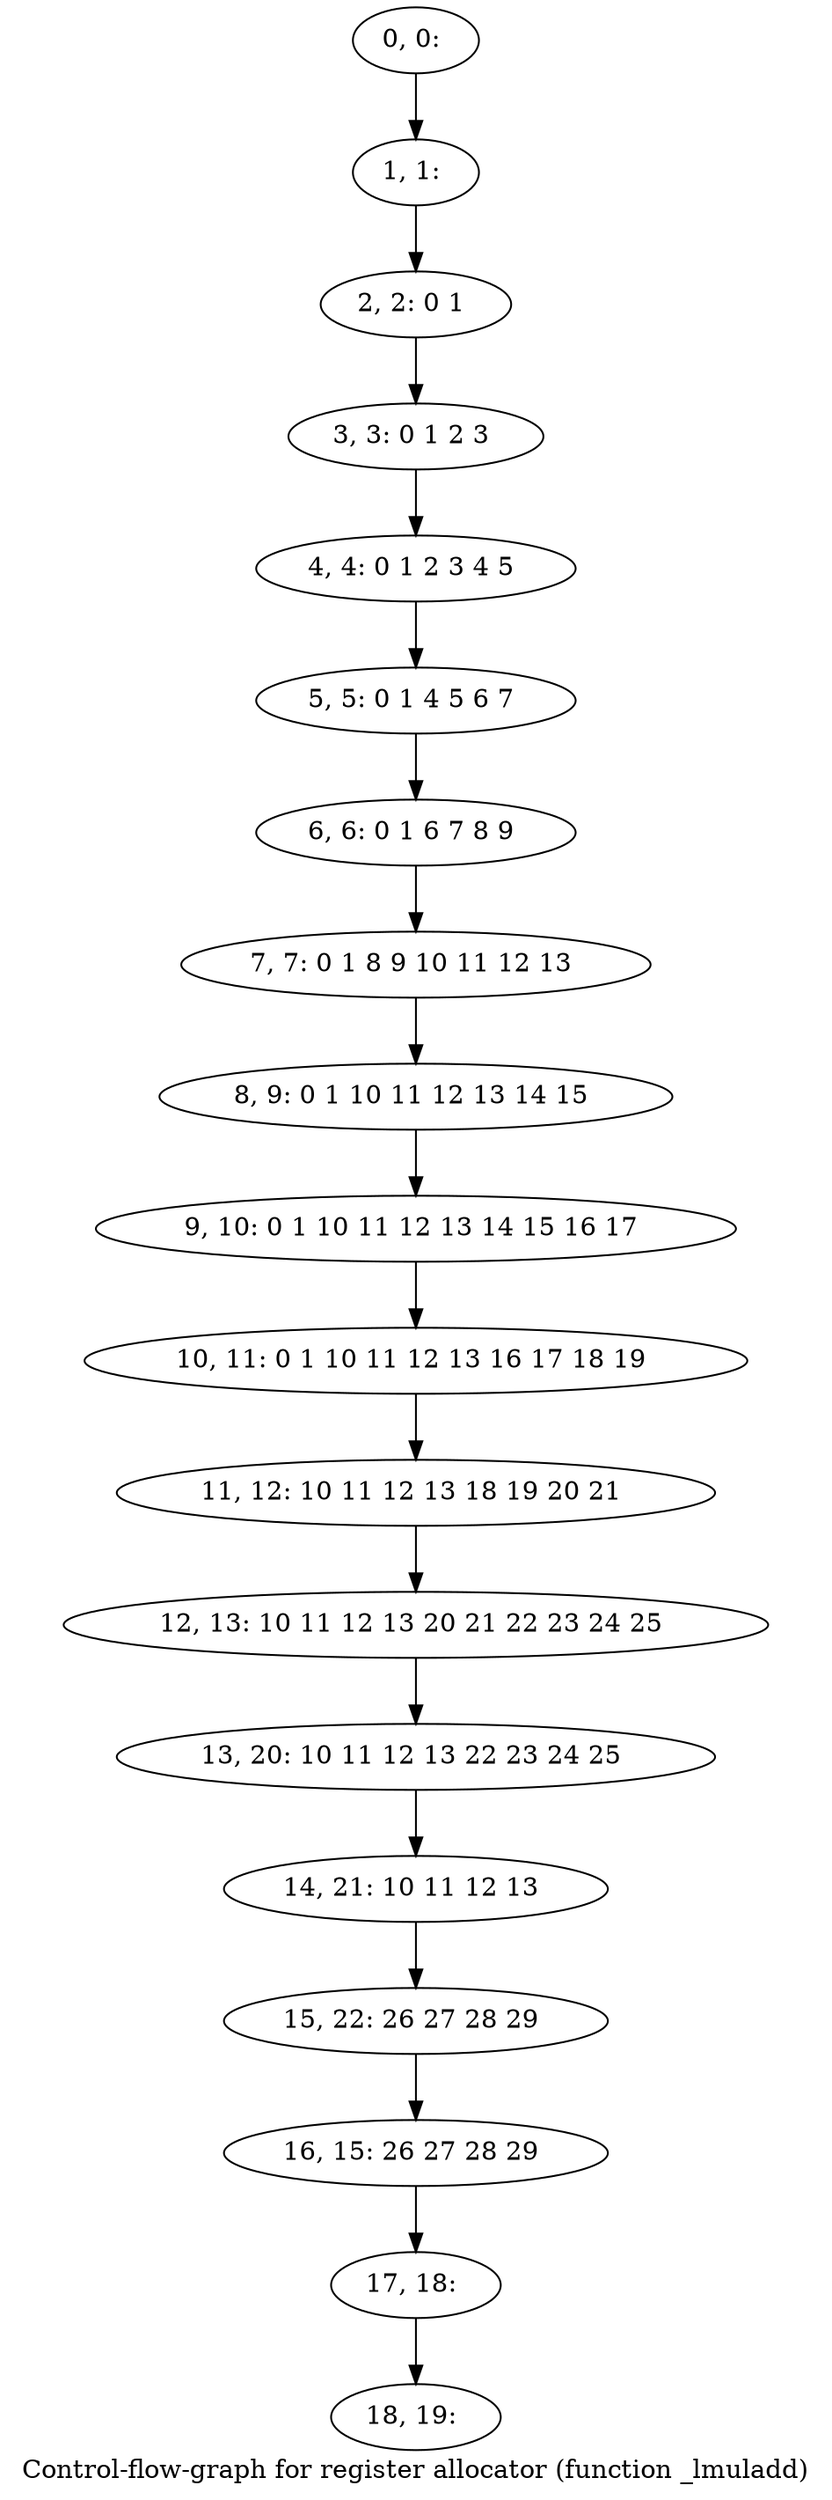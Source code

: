 digraph G {
graph [label="Control-flow-graph for register allocator (function _lmuladd)"]
0[label="0, 0: "];
1[label="1, 1: "];
2[label="2, 2: 0 1 "];
3[label="3, 3: 0 1 2 3 "];
4[label="4, 4: 0 1 2 3 4 5 "];
5[label="5, 5: 0 1 4 5 6 7 "];
6[label="6, 6: 0 1 6 7 8 9 "];
7[label="7, 7: 0 1 8 9 10 11 12 13 "];
8[label="8, 9: 0 1 10 11 12 13 14 15 "];
9[label="9, 10: 0 1 10 11 12 13 14 15 16 17 "];
10[label="10, 11: 0 1 10 11 12 13 16 17 18 19 "];
11[label="11, 12: 10 11 12 13 18 19 20 21 "];
12[label="12, 13: 10 11 12 13 20 21 22 23 24 25 "];
13[label="13, 20: 10 11 12 13 22 23 24 25 "];
14[label="14, 21: 10 11 12 13 "];
15[label="15, 22: 26 27 28 29 "];
16[label="16, 15: 26 27 28 29 "];
17[label="17, 18: "];
18[label="18, 19: "];
0->1 ;
1->2 ;
2->3 ;
3->4 ;
4->5 ;
5->6 ;
6->7 ;
7->8 ;
8->9 ;
9->10 ;
10->11 ;
11->12 ;
12->13 ;
13->14 ;
14->15 ;
15->16 ;
16->17 ;
17->18 ;
}

